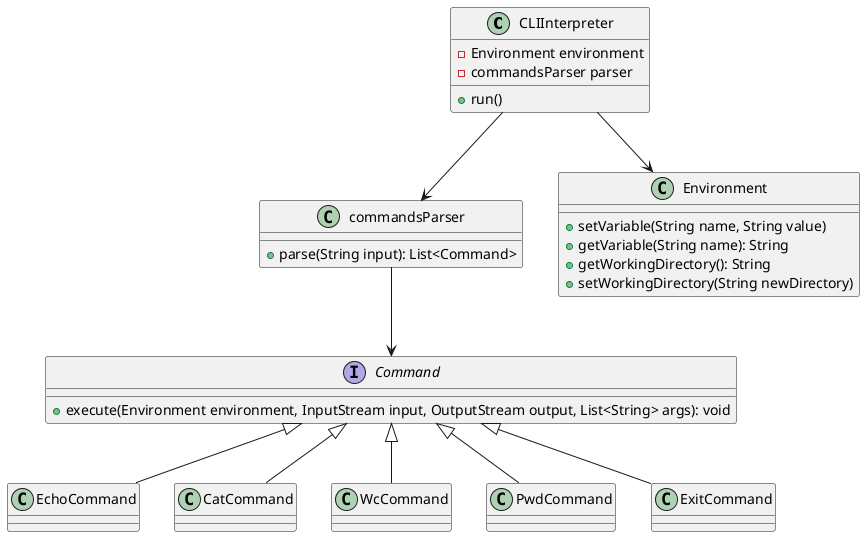 @startuml
class CLIInterpreter {
    - Environment environment
    - commandsParser parser
    + run()
}

class commandsParser {
    + parse(String input): List<Command>
}

class Environment {
    + setVariable(String name, String value)
    + getVariable(String name): String
    + getWorkingDirectory(): String
    + setWorkingDirectory(String newDirectory)
}

interface Command {
    + execute(Environment environment, InputStream input, OutputStream output, List<String> args): void
}

class EchoCommand

class CatCommand

class WcCommand

class PwdCommand

class ExitCommand

CLIInterpreter --> commandsParser
CLIInterpreter --> Environment
commandsParser --> Command
Command <|-- EchoCommand
Command <|-- CatCommand
Command <|-- WcCommand
Command <|-- PwdCommand
Command <|-- ExitCommand

@enduml
